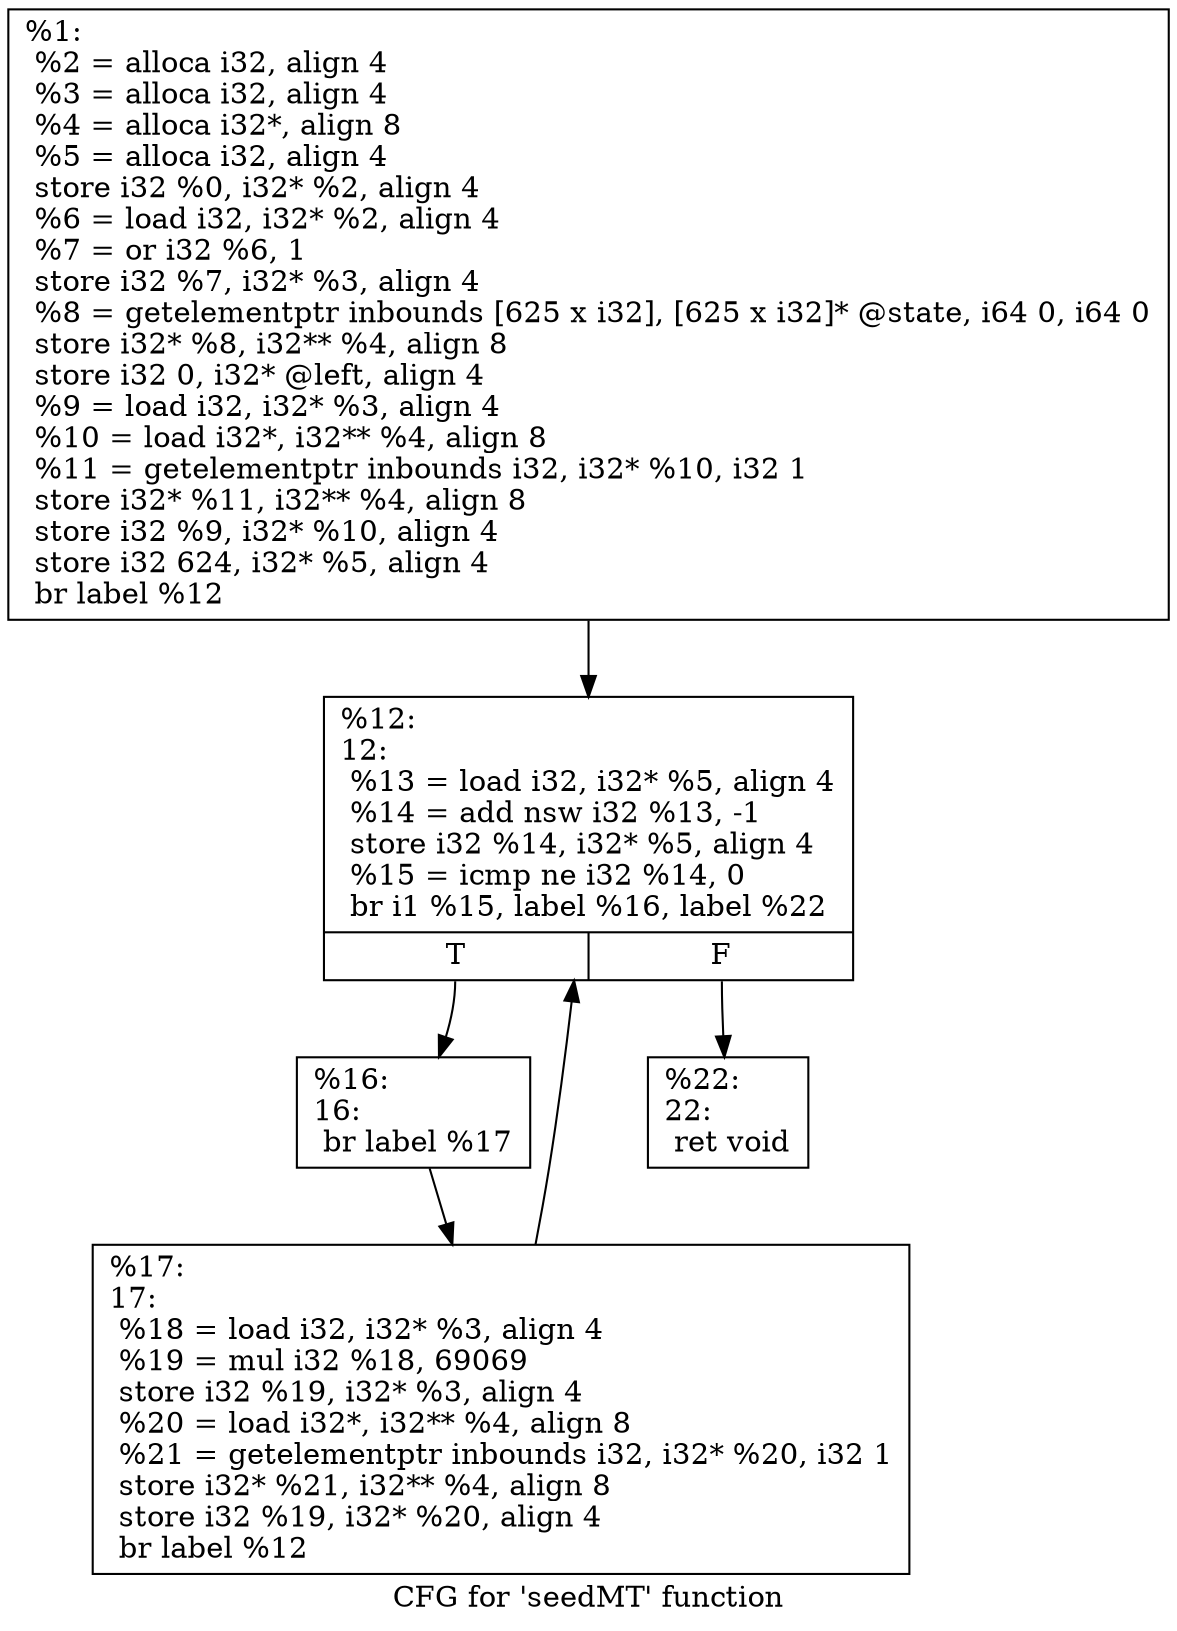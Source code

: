 digraph "CFG for 'seedMT' function" {
	label="CFG for 'seedMT' function";

	Node0x27ff700 [shape=record,label="{%1:\l  %2 = alloca i32, align 4\l  %3 = alloca i32, align 4\l  %4 = alloca i32*, align 8\l  %5 = alloca i32, align 4\l  store i32 %0, i32* %2, align 4\l  %6 = load i32, i32* %2, align 4\l  %7 = or i32 %6, 1\l  store i32 %7, i32* %3, align 4\l  %8 = getelementptr inbounds [625 x i32], [625 x i32]* @state, i64 0, i64 0\l  store i32* %8, i32** %4, align 8\l  store i32 0, i32* @left, align 4\l  %9 = load i32, i32* %3, align 4\l  %10 = load i32*, i32** %4, align 8\l  %11 = getelementptr inbounds i32, i32* %10, i32 1\l  store i32* %11, i32** %4, align 8\l  store i32 %9, i32* %10, align 4\l  store i32 624, i32* %5, align 4\l  br label %12\l}"];
	Node0x27ff700 -> Node0x2800870;
	Node0x2800870 [shape=record,label="{%12:\l12:                                               \l  %13 = load i32, i32* %5, align 4\l  %14 = add nsw i32 %13, -1\l  store i32 %14, i32* %5, align 4\l  %15 = icmp ne i32 %14, 0\l  br i1 %15, label %16, label %22\l|{<s0>T|<s1>F}}"];
	Node0x2800870:s0 -> Node0x28008c0;
	Node0x2800870:s1 -> Node0x2800960;
	Node0x28008c0 [shape=record,label="{%16:\l16:                                               \l  br label %17\l}"];
	Node0x28008c0 -> Node0x2800910;
	Node0x2800910 [shape=record,label="{%17:\l17:                                               \l  %18 = load i32, i32* %3, align 4\l  %19 = mul i32 %18, 69069\l  store i32 %19, i32* %3, align 4\l  %20 = load i32*, i32** %4, align 8\l  %21 = getelementptr inbounds i32, i32* %20, i32 1\l  store i32* %21, i32** %4, align 8\l  store i32 %19, i32* %20, align 4\l  br label %12\l}"];
	Node0x2800910 -> Node0x2800870;
	Node0x2800960 [shape=record,label="{%22:\l22:                                               \l  ret void\l}"];
}
